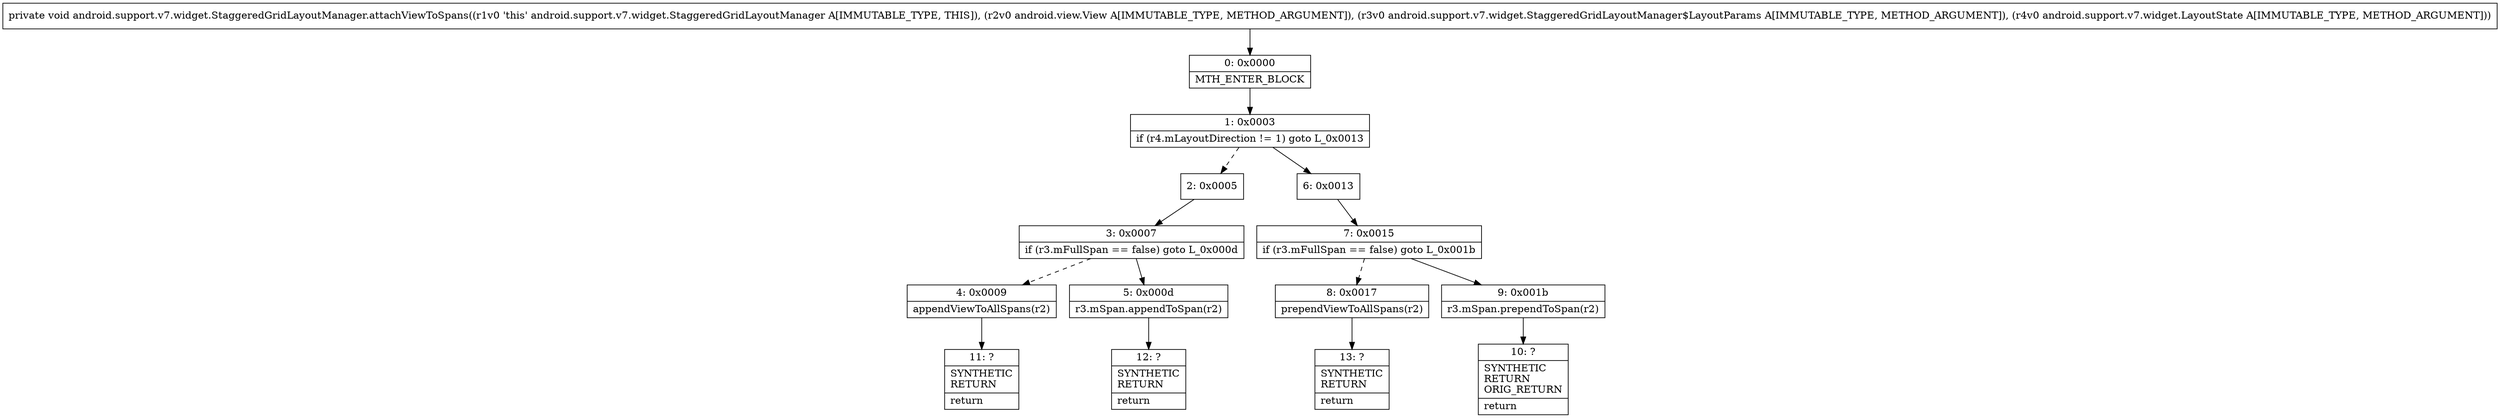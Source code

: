 digraph "CFG forandroid.support.v7.widget.StaggeredGridLayoutManager.attachViewToSpans(Landroid\/view\/View;Landroid\/support\/v7\/widget\/StaggeredGridLayoutManager$LayoutParams;Landroid\/support\/v7\/widget\/LayoutState;)V" {
Node_0 [shape=record,label="{0\:\ 0x0000|MTH_ENTER_BLOCK\l}"];
Node_1 [shape=record,label="{1\:\ 0x0003|if (r4.mLayoutDirection != 1) goto L_0x0013\l}"];
Node_2 [shape=record,label="{2\:\ 0x0005}"];
Node_3 [shape=record,label="{3\:\ 0x0007|if (r3.mFullSpan == false) goto L_0x000d\l}"];
Node_4 [shape=record,label="{4\:\ 0x0009|appendViewToAllSpans(r2)\l}"];
Node_5 [shape=record,label="{5\:\ 0x000d|r3.mSpan.appendToSpan(r2)\l}"];
Node_6 [shape=record,label="{6\:\ 0x0013}"];
Node_7 [shape=record,label="{7\:\ 0x0015|if (r3.mFullSpan == false) goto L_0x001b\l}"];
Node_8 [shape=record,label="{8\:\ 0x0017|prependViewToAllSpans(r2)\l}"];
Node_9 [shape=record,label="{9\:\ 0x001b|r3.mSpan.prependToSpan(r2)\l}"];
Node_10 [shape=record,label="{10\:\ ?|SYNTHETIC\lRETURN\lORIG_RETURN\l|return\l}"];
Node_11 [shape=record,label="{11\:\ ?|SYNTHETIC\lRETURN\l|return\l}"];
Node_12 [shape=record,label="{12\:\ ?|SYNTHETIC\lRETURN\l|return\l}"];
Node_13 [shape=record,label="{13\:\ ?|SYNTHETIC\lRETURN\l|return\l}"];
MethodNode[shape=record,label="{private void android.support.v7.widget.StaggeredGridLayoutManager.attachViewToSpans((r1v0 'this' android.support.v7.widget.StaggeredGridLayoutManager A[IMMUTABLE_TYPE, THIS]), (r2v0 android.view.View A[IMMUTABLE_TYPE, METHOD_ARGUMENT]), (r3v0 android.support.v7.widget.StaggeredGridLayoutManager$LayoutParams A[IMMUTABLE_TYPE, METHOD_ARGUMENT]), (r4v0 android.support.v7.widget.LayoutState A[IMMUTABLE_TYPE, METHOD_ARGUMENT])) }"];
MethodNode -> Node_0;
Node_0 -> Node_1;
Node_1 -> Node_2[style=dashed];
Node_1 -> Node_6;
Node_2 -> Node_3;
Node_3 -> Node_4[style=dashed];
Node_3 -> Node_5;
Node_4 -> Node_11;
Node_5 -> Node_12;
Node_6 -> Node_7;
Node_7 -> Node_8[style=dashed];
Node_7 -> Node_9;
Node_8 -> Node_13;
Node_9 -> Node_10;
}

